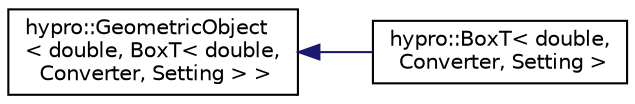 digraph "Graphical Class Hierarchy"
{
  edge [fontname="Helvetica",fontsize="10",labelfontname="Helvetica",labelfontsize="10"];
  node [fontname="Helvetica",fontsize="10",shape=record];
  rankdir="LR";
  Node1 [label="hypro::GeometricObject\l\< double, BoxT\< double,\l Converter, Setting \> \>",height=0.2,width=0.4,color="black", fillcolor="white", style="filled",URL="$classhypro_1_1GeometricObject.html"];
  Node1 -> Node2 [dir="back",color="midnightblue",fontsize="10",style="solid",fontname="Helvetica"];
  Node2 [label="hypro::BoxT\< double,\l Converter, Setting \>",height=0.2,width=0.4,color="black", fillcolor="white", style="filled",URL="$classhypro_1_1BoxT_3_01double_00_01Converter_00_01Setting_01_4.html",tooltip="Class holding a specialization of the generic BoxT type with double numbers. "];
}
